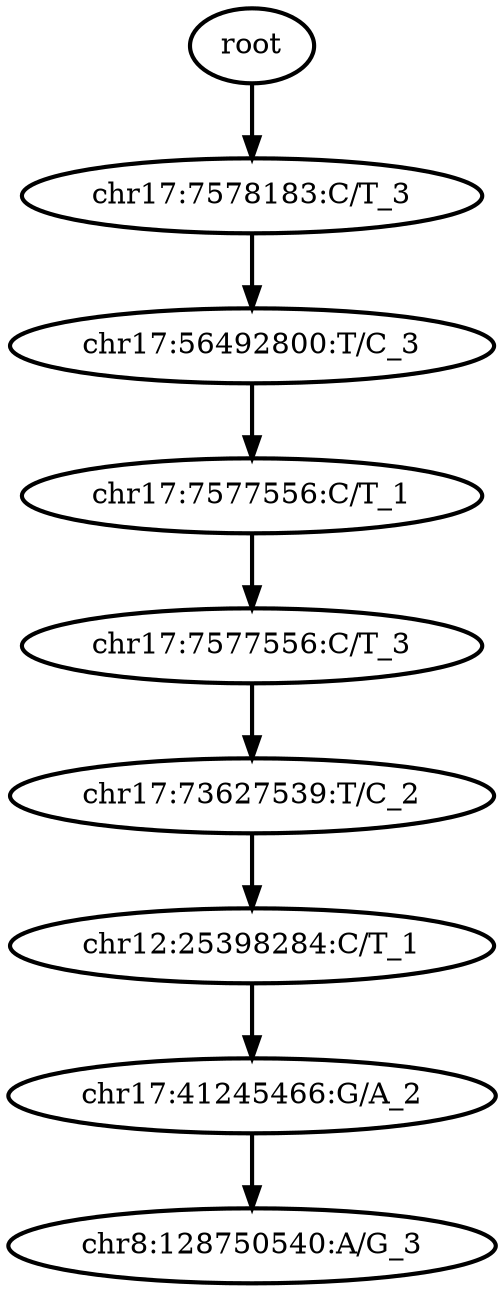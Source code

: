 digraph N {
	overlap="false"
	rankdir="TB"
	0 [label="root", style="bold"];
	1 [label="chr17:7578183:C/T_3", style="bold"];
	2 [label="chr17:56492800:T/C_3", style="bold"];
	3 [label="chr17:7577556:C/T_1", style="bold"];
	4 [label="chr17:7577556:C/T_3", style="bold"];
	5 [label="chr17:73627539:T/C_2", style="bold"];
	6 [label="chr12:25398284:C/T_1", style="bold"];
	7 [label="chr17:41245466:G/A_2", style="bold"];
	8 [label="chr8:128750540:A/G_3", style="bold"];
	0 -> 1 [style="bold"];
	1 -> 2 [style="bold"];
	2 -> 3 [style="bold"];
	3 -> 4 [style="bold"];
	4 -> 5 [style="bold"];
	5 -> 6 [style="bold"];
	6 -> 7 [style="bold"];
	7 -> 8 [style="bold"];
}